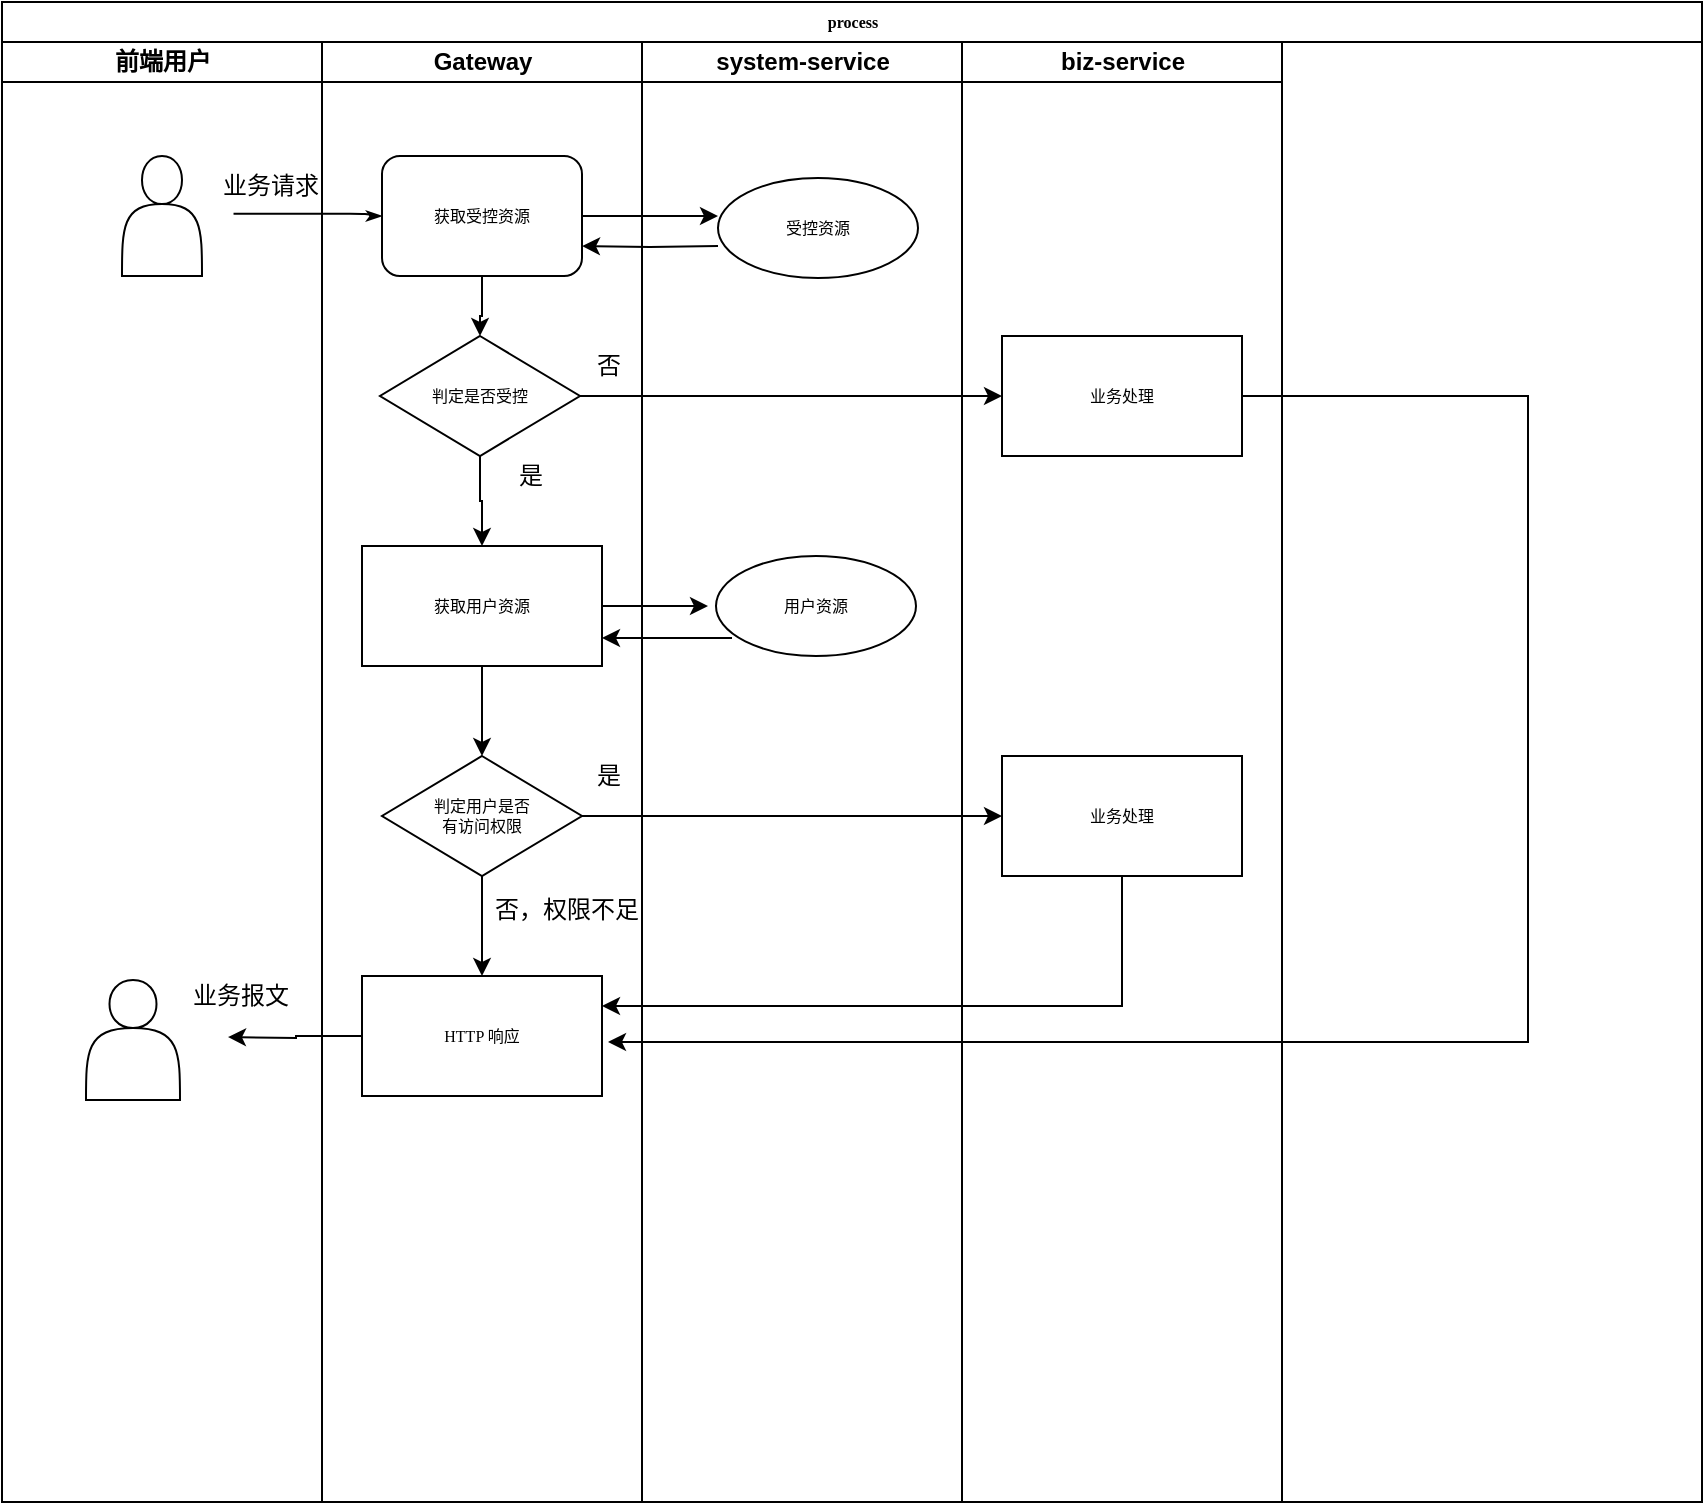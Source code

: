 <mxfile version="17.1.2" type="github">
  <diagram name="Page-1" id="74e2e168-ea6b-b213-b513-2b3c1d86103e">
    <mxGraphModel dx="1123" dy="734" grid="1" gridSize="10" guides="1" tooltips="1" connect="1" arrows="1" fold="1" page="1" pageScale="1" pageWidth="1100" pageHeight="850" background="none" math="0" shadow="0">
      <root>
        <mxCell id="0" />
        <mxCell id="1" parent="0" />
        <mxCell id="77e6c97f196da883-1" value="process" style="swimlane;html=1;childLayout=stackLayout;startSize=20;rounded=0;shadow=0;labelBackgroundColor=none;strokeWidth=1;fontFamily=Verdana;fontSize=8;align=center;" parent="1" vertex="1">
          <mxGeometry x="67" y="40" width="850" height="750" as="geometry" />
        </mxCell>
        <mxCell id="77e6c97f196da883-2" value="前端用户" style="swimlane;html=1;startSize=20;" parent="77e6c97f196da883-1" vertex="1">
          <mxGeometry y="20" width="160" height="730" as="geometry" />
        </mxCell>
        <mxCell id="YFx8OhK5E9EpS-ir4OQ3-15" value="" style="shape=actor;whiteSpace=wrap;html=1;" vertex="1" parent="77e6c97f196da883-2">
          <mxGeometry x="60" y="57" width="40" height="60" as="geometry" />
        </mxCell>
        <mxCell id="YFx8OhK5E9EpS-ir4OQ3-50" value="" style="shape=actor;whiteSpace=wrap;html=1;" vertex="1" parent="77e6c97f196da883-2">
          <mxGeometry x="42" y="469" width="47" height="60" as="geometry" />
        </mxCell>
        <mxCell id="77e6c97f196da883-3" value="Gateway" style="swimlane;html=1;startSize=20;" parent="77e6c97f196da883-1" vertex="1">
          <mxGeometry x="160" y="20" width="160" height="730" as="geometry" />
        </mxCell>
        <mxCell id="YFx8OhK5E9EpS-ir4OQ3-8" value="" style="edgeStyle=orthogonalEdgeStyle;rounded=0;orthogonalLoop=1;jettySize=auto;html=1;" edge="1" parent="77e6c97f196da883-3" source="77e6c97f196da883-11" target="YFx8OhK5E9EpS-ir4OQ3-6">
          <mxGeometry relative="1" as="geometry" />
        </mxCell>
        <mxCell id="77e6c97f196da883-11" value="获取受控资源" style="rounded=1;whiteSpace=wrap;html=1;shadow=0;labelBackgroundColor=none;strokeWidth=1;fontFamily=Verdana;fontSize=8;align=center;" parent="77e6c97f196da883-3" vertex="1">
          <mxGeometry x="30" y="57" width="100" height="60" as="geometry" />
        </mxCell>
        <mxCell id="YFx8OhK5E9EpS-ir4OQ3-6" value="判定是否受控" style="rhombus;whiteSpace=wrap;html=1;rounded=0;shadow=0;labelBackgroundColor=none;strokeWidth=1;fontFamily=Verdana;fontSize=8;align=center;" vertex="1" parent="77e6c97f196da883-3">
          <mxGeometry x="29" y="147" width="100" height="60" as="geometry" />
        </mxCell>
        <mxCell id="YFx8OhK5E9EpS-ir4OQ3-31" value="判定用户是否&lt;br&gt;有访问权限" style="rhombus;whiteSpace=wrap;html=1;rounded=0;shadow=0;labelBackgroundColor=none;strokeWidth=1;fontFamily=Verdana;fontSize=8;align=center;" vertex="1" parent="77e6c97f196da883-3">
          <mxGeometry x="30" y="357" width="100" height="60" as="geometry" />
        </mxCell>
        <mxCell id="YFx8OhK5E9EpS-ir4OQ3-38" value="HTTP 响应" style="whiteSpace=wrap;html=1;fontSize=8;fontFamily=Verdana;rounded=0;shadow=0;labelBackgroundColor=none;strokeWidth=1;" vertex="1" parent="77e6c97f196da883-3">
          <mxGeometry x="20" y="467" width="120" height="60" as="geometry" />
        </mxCell>
        <mxCell id="YFx8OhK5E9EpS-ir4OQ3-39" value="" style="edgeStyle=orthogonalEdgeStyle;rounded=0;orthogonalLoop=1;jettySize=auto;html=1;" edge="1" parent="77e6c97f196da883-3" source="YFx8OhK5E9EpS-ir4OQ3-31" target="YFx8OhK5E9EpS-ir4OQ3-38">
          <mxGeometry relative="1" as="geometry" />
        </mxCell>
        <mxCell id="YFx8OhK5E9EpS-ir4OQ3-49" value="否，权限不足" style="text;html=1;align=center;verticalAlign=middle;resizable=0;points=[];autosize=1;strokeColor=none;fillColor=none;" vertex="1" parent="77e6c97f196da883-3">
          <mxGeometry x="77" y="424" width="90" height="20" as="geometry" />
        </mxCell>
        <mxCell id="77e6c97f196da883-4" value="system-service" style="swimlane;html=1;startSize=20;" parent="77e6c97f196da883-1" vertex="1">
          <mxGeometry x="320" y="20" width="160" height="730" as="geometry" />
        </mxCell>
        <mxCell id="YFx8OhK5E9EpS-ir4OQ3-40" value="用户资源" style="ellipse;whiteSpace=wrap;html=1;fontSize=8;fontFamily=Verdana;rounded=0;shadow=0;labelBackgroundColor=none;strokeWidth=1;" vertex="1" parent="77e6c97f196da883-4">
          <mxGeometry x="37" y="257" width="100" height="50" as="geometry" />
        </mxCell>
        <mxCell id="YFx8OhK5E9EpS-ir4OQ3-42" value="受控资源" style="ellipse;whiteSpace=wrap;html=1;fontSize=8;fontFamily=Verdana;rounded=0;shadow=0;labelBackgroundColor=none;strokeWidth=1;" vertex="1" parent="77e6c97f196da883-4">
          <mxGeometry x="38" y="68" width="100" height="50" as="geometry" />
        </mxCell>
        <mxCell id="YFx8OhK5E9EpS-ir4OQ3-43" style="edgeStyle=orthogonalEdgeStyle;rounded=0;orthogonalLoop=1;jettySize=auto;html=1;exitX=0;exitY=0.75;exitDx=0;exitDy=0;entryX=1;entryY=0.75;entryDx=0;entryDy=0;" edge="1" parent="77e6c97f196da883-4">
          <mxGeometry relative="1" as="geometry">
            <mxPoint x="45" y="298" as="sourcePoint" />
            <mxPoint x="-20" y="298" as="targetPoint" />
          </mxGeometry>
        </mxCell>
        <mxCell id="77e6c97f196da883-5" value="biz-service" style="swimlane;html=1;startSize=20;" parent="77e6c97f196da883-1" vertex="1">
          <mxGeometry x="480" y="20" width="160" height="730" as="geometry" />
        </mxCell>
        <mxCell id="YFx8OhK5E9EpS-ir4OQ3-17" value="业务处理" style="whiteSpace=wrap;html=1;fontSize=8;fontFamily=Verdana;rounded=0;shadow=0;labelBackgroundColor=none;strokeWidth=1;" vertex="1" parent="77e6c97f196da883-5">
          <mxGeometry x="20" y="147" width="120" height="60" as="geometry" />
        </mxCell>
        <mxCell id="YFx8OhK5E9EpS-ir4OQ3-44" value="业务处理" style="whiteSpace=wrap;html=1;fontSize=8;fontFamily=Verdana;rounded=0;shadow=0;labelBackgroundColor=none;strokeWidth=1;" vertex="1" parent="77e6c97f196da883-5">
          <mxGeometry x="20" y="357" width="120" height="60" as="geometry" />
        </mxCell>
        <mxCell id="YFx8OhK5E9EpS-ir4OQ3-18" value="" style="edgeStyle=orthogonalEdgeStyle;rounded=0;orthogonalLoop=1;jettySize=auto;html=1;" edge="1" parent="77e6c97f196da883-1" source="YFx8OhK5E9EpS-ir4OQ3-6" target="YFx8OhK5E9EpS-ir4OQ3-17">
          <mxGeometry relative="1" as="geometry" />
        </mxCell>
        <mxCell id="YFx8OhK5E9EpS-ir4OQ3-45" style="edgeStyle=orthogonalEdgeStyle;rounded=0;orthogonalLoop=1;jettySize=auto;html=1;entryX=0;entryY=0.5;entryDx=0;entryDy=0;" edge="1" parent="77e6c97f196da883-1" source="YFx8OhK5E9EpS-ir4OQ3-31" target="YFx8OhK5E9EpS-ir4OQ3-44">
          <mxGeometry relative="1" as="geometry" />
        </mxCell>
        <mxCell id="YFx8OhK5E9EpS-ir4OQ3-85" style="edgeStyle=orthogonalEdgeStyle;rounded=0;orthogonalLoop=1;jettySize=auto;html=1;exitX=0.5;exitY=1;exitDx=0;exitDy=0;entryX=1;entryY=0.25;entryDx=0;entryDy=0;dashed=1；" edge="1" parent="77e6c97f196da883-1" source="YFx8OhK5E9EpS-ir4OQ3-44" target="YFx8OhK5E9EpS-ir4OQ3-38">
          <mxGeometry relative="1" as="geometry">
            <mxPoint x="559.615" y="530" as="targetPoint" />
          </mxGeometry>
        </mxCell>
        <mxCell id="YFx8OhK5E9EpS-ir4OQ3-9" style="edgeStyle=orthogonalEdgeStyle;rounded=0;orthogonalLoop=1;jettySize=auto;html=1;exitX=0;exitY=0.75;exitDx=0;exitDy=0;entryX=1;entryY=0.75;entryDx=0;entryDy=0;" edge="1" parent="1" target="77e6c97f196da883-11">
          <mxGeometry relative="1" as="geometry">
            <mxPoint x="425" y="162" as="sourcePoint" />
          </mxGeometry>
        </mxCell>
        <mxCell id="YFx8OhK5E9EpS-ir4OQ3-3" value="" style="edgeStyle=orthogonalEdgeStyle;rounded=0;orthogonalLoop=1;jettySize=auto;html=1;" edge="1" parent="1" source="77e6c97f196da883-11">
          <mxGeometry relative="1" as="geometry">
            <mxPoint x="425" y="147" as="targetPoint" />
          </mxGeometry>
        </mxCell>
        <mxCell id="YFx8OhK5E9EpS-ir4OQ3-25" value="" style="edgeStyle=orthogonalEdgeStyle;rounded=0;orthogonalLoop=1;jettySize=auto;html=1;" edge="1" parent="1" source="YFx8OhK5E9EpS-ir4OQ3-10">
          <mxGeometry relative="1" as="geometry">
            <mxPoint x="420" y="342" as="targetPoint" />
          </mxGeometry>
        </mxCell>
        <mxCell id="YFx8OhK5E9EpS-ir4OQ3-32" style="edgeStyle=orthogonalEdgeStyle;rounded=0;orthogonalLoop=1;jettySize=auto;html=1;exitX=0.5;exitY=1;exitDx=0;exitDy=0;entryX=0.5;entryY=0;entryDx=0;entryDy=0;" edge="1" parent="1" source="YFx8OhK5E9EpS-ir4OQ3-10" target="YFx8OhK5E9EpS-ir4OQ3-31">
          <mxGeometry relative="1" as="geometry" />
        </mxCell>
        <mxCell id="YFx8OhK5E9EpS-ir4OQ3-10" value="获取用户资源" style="whiteSpace=wrap;html=1;fontSize=8;fontFamily=Verdana;rounded=0;shadow=0;labelBackgroundColor=none;strokeWidth=1;" vertex="1" parent="1">
          <mxGeometry x="247" y="312" width="120" height="60" as="geometry" />
        </mxCell>
        <mxCell id="YFx8OhK5E9EpS-ir4OQ3-11" value="" style="edgeStyle=orthogonalEdgeStyle;rounded=0;orthogonalLoop=1;jettySize=auto;html=1;" edge="1" parent="1" source="YFx8OhK5E9EpS-ir4OQ3-6" target="YFx8OhK5E9EpS-ir4OQ3-10">
          <mxGeometry relative="1" as="geometry" />
        </mxCell>
        <mxCell id="YFx8OhK5E9EpS-ir4OQ3-16" value="业务请求" style="text;html=1;align=center;verticalAlign=middle;resizable=0;points=[];autosize=1;strokeColor=none;fillColor=none;" vertex="1" parent="1">
          <mxGeometry x="171" y="122" width="60" height="20" as="geometry" />
        </mxCell>
        <mxCell id="YFx8OhK5E9EpS-ir4OQ3-19" value="否" style="text;html=1;align=center;verticalAlign=middle;resizable=0;points=[];autosize=1;strokeColor=none;fillColor=none;" vertex="1" parent="1">
          <mxGeometry x="355" y="212" width="30" height="20" as="geometry" />
        </mxCell>
        <mxCell id="YFx8OhK5E9EpS-ir4OQ3-21" value="是" style="text;html=1;align=center;verticalAlign=middle;resizable=0;points=[];autosize=1;strokeColor=none;fillColor=none;" vertex="1" parent="1">
          <mxGeometry x="316" y="267" width="30" height="20" as="geometry" />
        </mxCell>
        <mxCell id="YFx8OhK5E9EpS-ir4OQ3-47" value="是" style="text;html=1;align=center;verticalAlign=middle;resizable=0;points=[];autosize=1;strokeColor=none;fillColor=none;" vertex="1" parent="1">
          <mxGeometry x="355" y="417" width="30" height="20" as="geometry" />
        </mxCell>
        <mxCell id="YFx8OhK5E9EpS-ir4OQ3-52" value="业务报文" style="text;html=1;align=center;verticalAlign=middle;resizable=0;points=[];autosize=1;strokeColor=none;fillColor=none;" vertex="1" parent="1">
          <mxGeometry x="156" y="527" width="60" height="20" as="geometry" />
        </mxCell>
        <mxCell id="YFx8OhK5E9EpS-ir4OQ3-54" style="edgeStyle=orthogonalEdgeStyle;rounded=0;orthogonalLoop=1;jettySize=auto;html=1;exitX=0;exitY=0.5;exitDx=0;exitDy=0;" edge="1" parent="1" source="YFx8OhK5E9EpS-ir4OQ3-38">
          <mxGeometry relative="1" as="geometry">
            <mxPoint x="180" y="557.538" as="targetPoint" />
          </mxGeometry>
        </mxCell>
        <mxCell id="77e6c97f196da883-26" style="edgeStyle=orthogonalEdgeStyle;rounded=1;html=1;labelBackgroundColor=none;startArrow=none;startFill=0;startSize=5;endArrow=classicThin;endFill=1;endSize=5;jettySize=auto;orthogonalLoop=1;strokeWidth=1;fontFamily=Verdana;fontSize=8;exitX=0.196;exitY=1.196;exitDx=0;exitDy=0;exitPerimeter=0;" parent="1" source="YFx8OhK5E9EpS-ir4OQ3-16" target="77e6c97f196da883-11" edge="1">
          <mxGeometry relative="1" as="geometry">
            <mxPoint x="170" y="147" as="sourcePoint" />
          </mxGeometry>
        </mxCell>
        <mxCell id="YFx8OhK5E9EpS-ir4OQ3-84" style="edgeStyle=orthogonalEdgeStyle;rounded=0;orthogonalLoop=1;jettySize=auto;html=1;exitX=1;exitY=0.5;exitDx=0;exitDy=0;dashed=1；" edge="1" parent="1" source="YFx8OhK5E9EpS-ir4OQ3-17">
          <mxGeometry relative="1" as="geometry">
            <mxPoint x="370" y="560" as="targetPoint" />
            <Array as="points">
              <mxPoint x="830" y="237" />
              <mxPoint x="830" y="560" />
            </Array>
          </mxGeometry>
        </mxCell>
      </root>
    </mxGraphModel>
  </diagram>
</mxfile>
